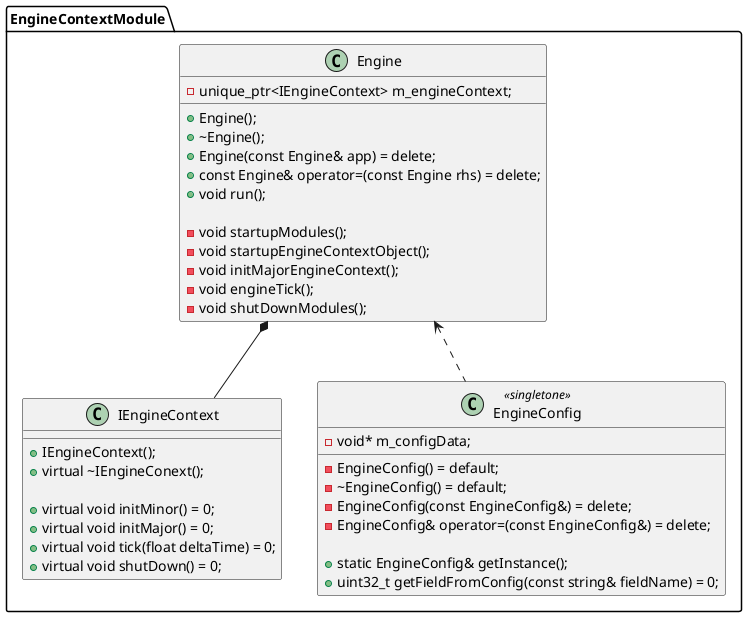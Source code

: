 @startuml

package EngineContextModule
{
    class IEngineContext
    {
        +IEngineContext();
        +virtual ~IEngineConext();

        +virtual void initMinor() = 0;
        +virtual void initMajor() = 0;
        +virtual void tick(float deltaTime) = 0;
        +virtual void shutDown() = 0;
    }

    class EngineConfig <<singletone>>
    {
        -void* m_configData;
        -EngineConfig() = default;
        -~EngineConfig() = default;
        -EngineConfig(const EngineConfig&) = delete;
        -EngineConfig& operator=(const EngineConfig&) = delete;

        +static EngineConfig& getInstance();
        +uint32_t getFieldFromConfig(const string& fieldName) = 0;
    }

    class Engine
    {
        -unique_ptr<IEngineContext> m_engineContext;

        +Engine();
        +~Engine();
        +Engine(const Engine& app) = delete;
        +const Engine& operator=(const Engine rhs) = delete;
        +void run();

        -void startupModules();
        -void startupEngineContextObject();
        -void initMajorEngineContext();
        -void engineTick();
        -void shutDownModules();
    }

    Engine *-- IEngineContext
    Engine <.. EngineConfig
}

@enduml
